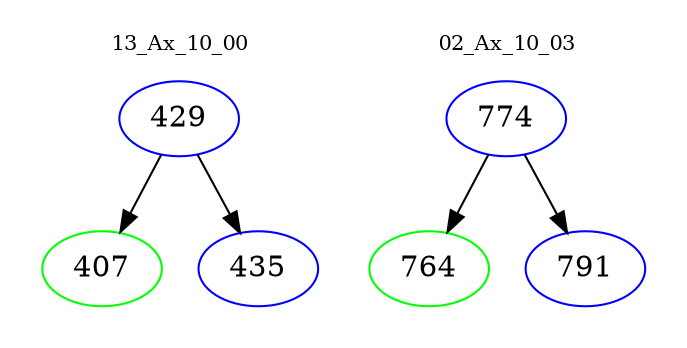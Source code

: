 digraph{
subgraph cluster_0 {
color = white
label = "13_Ax_10_00";
fontsize=10;
T0_429 [label="429", color="blue"]
T0_429 -> T0_407 [color="black"]
T0_407 [label="407", color="green"]
T0_429 -> T0_435 [color="black"]
T0_435 [label="435", color="blue"]
}
subgraph cluster_1 {
color = white
label = "02_Ax_10_03";
fontsize=10;
T1_774 [label="774", color="blue"]
T1_774 -> T1_764 [color="black"]
T1_764 [label="764", color="green"]
T1_774 -> T1_791 [color="black"]
T1_791 [label="791", color="blue"]
}
}
